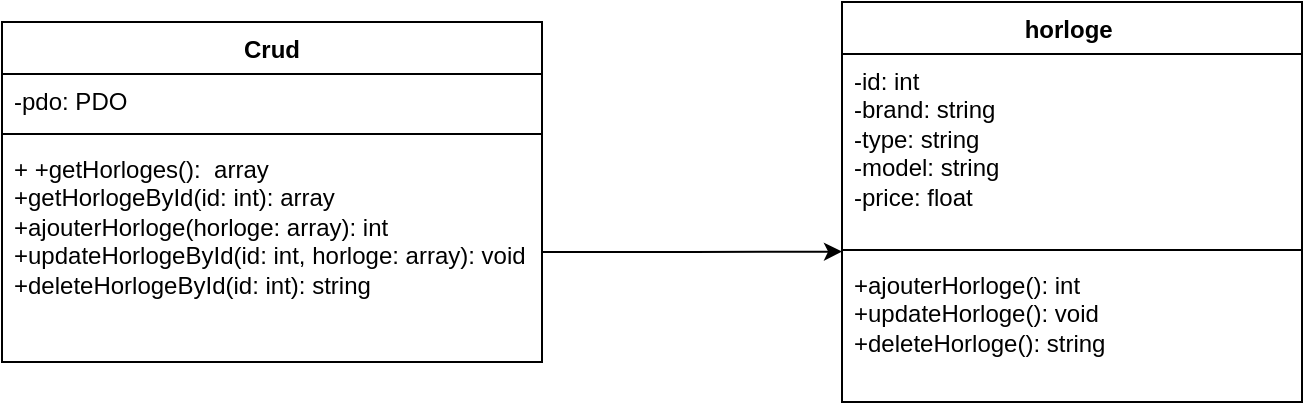 <mxfile version="21.8.2" type="github">
  <diagram name="Page-1" id="W0ZsiuFybiHs-jtQahh1">
    <mxGraphModel dx="1050" dy="566" grid="1" gridSize="10" guides="1" tooltips="1" connect="1" arrows="1" fold="1" page="1" pageScale="1" pageWidth="850" pageHeight="1100" math="0" shadow="0">
      <root>
        <mxCell id="0" />
        <mxCell id="1" parent="0" />
        <mxCell id="kvtm3ter1INU5RgbE3dQ-1" value="  Crud  " style="swimlane;fontStyle=1;align=center;verticalAlign=top;childLayout=stackLayout;horizontal=1;startSize=26;horizontalStack=0;resizeParent=1;resizeParentMax=0;resizeLast=0;collapsible=1;marginBottom=0;whiteSpace=wrap;html=1;" vertex="1" parent="1">
          <mxGeometry x="70" y="300" width="270" height="170" as="geometry" />
        </mxCell>
        <mxCell id="kvtm3ter1INU5RgbE3dQ-2" value="-pdo: PDO  " style="text;strokeColor=none;fillColor=none;align=left;verticalAlign=top;spacingLeft=4;spacingRight=4;overflow=hidden;rotatable=0;points=[[0,0.5],[1,0.5]];portConstraint=eastwest;whiteSpace=wrap;html=1;" vertex="1" parent="kvtm3ter1INU5RgbE3dQ-1">
          <mxGeometry y="26" width="270" height="26" as="geometry" />
        </mxCell>
        <mxCell id="kvtm3ter1INU5RgbE3dQ-3" value="" style="line;strokeWidth=1;fillColor=none;align=left;verticalAlign=middle;spacingTop=-1;spacingLeft=3;spacingRight=3;rotatable=0;labelPosition=right;points=[];portConstraint=eastwest;strokeColor=inherit;" vertex="1" parent="kvtm3ter1INU5RgbE3dQ-1">
          <mxGeometry y="52" width="270" height="8" as="geometry" />
        </mxCell>
        <mxCell id="kvtm3ter1INU5RgbE3dQ-4" value="+&amp;nbsp;+getHorloges():&amp;nbsp; array&amp;nbsp;&lt;br&gt;+getHorlogeById(id: int): array&amp;nbsp;&lt;br&gt;+ajouterHorloge(horloge: array): int&amp;nbsp;&lt;br&gt;+updateHorlogeById(id: int, horloge: array): void&amp;nbsp;&lt;br&gt;+deleteHorlogeById(id: int): string&amp;nbsp;&lt;br&gt;&lt;br&gt;&amp;nbsp;&amp;nbsp;" style="text;strokeColor=none;fillColor=none;align=left;verticalAlign=top;spacingLeft=4;spacingRight=4;overflow=hidden;rotatable=0;points=[[0,0.5],[1,0.5]];portConstraint=eastwest;whiteSpace=wrap;html=1;" vertex="1" parent="kvtm3ter1INU5RgbE3dQ-1">
          <mxGeometry y="60" width="270" height="110" as="geometry" />
        </mxCell>
        <mxCell id="kvtm3ter1INU5RgbE3dQ-8" value="horloge&amp;nbsp;" style="swimlane;fontStyle=1;align=center;verticalAlign=top;childLayout=stackLayout;horizontal=1;startSize=26;horizontalStack=0;resizeParent=1;resizeParentMax=0;resizeLast=0;collapsible=1;marginBottom=0;whiteSpace=wrap;html=1;" vertex="1" parent="1">
          <mxGeometry x="490" y="290" width="230" height="200" as="geometry" />
        </mxCell>
        <mxCell id="kvtm3ter1INU5RgbE3dQ-9" value="-id: int&amp;nbsp; &amp;nbsp; &amp;nbsp;&lt;br&gt;-brand: string&amp;nbsp;&lt;br&gt;-type: string&amp;nbsp;&lt;br&gt;-model: string&amp;nbsp;&lt;br&gt;-price: float&amp;nbsp; &amp;nbsp; &amp;nbsp; &amp;nbsp; &amp;nbsp; &amp;nbsp; &amp;nbsp; &amp;nbsp; &amp;nbsp;&amp;nbsp; &amp;nbsp; &amp;nbsp; &amp;nbsp; &amp;nbsp; &amp;nbsp; &amp;nbsp; &amp;nbsp;&amp;nbsp; &amp;nbsp; &amp;nbsp; &amp;nbsp; &amp;nbsp; &amp;nbsp; &amp;nbsp; &amp;nbsp;&amp;nbsp;&amp;nbsp; &amp;nbsp; &amp;nbsp; &amp;nbsp; &amp;nbsp; &amp;nbsp; &amp;nbsp; &amp;nbsp; &amp;nbsp; &amp;nbsp; &amp;nbsp; &amp;nbsp; &amp;nbsp; &amp;nbsp; &amp;nbsp; &amp;nbsp;&amp;nbsp;" style="text;strokeColor=none;fillColor=none;align=left;verticalAlign=top;spacingLeft=4;spacingRight=4;overflow=hidden;rotatable=0;points=[[0,0.5],[1,0.5]];portConstraint=eastwest;whiteSpace=wrap;html=1;" vertex="1" parent="kvtm3ter1INU5RgbE3dQ-8">
          <mxGeometry y="26" width="230" height="94" as="geometry" />
        </mxCell>
        <mxCell id="kvtm3ter1INU5RgbE3dQ-10" value="" style="line;strokeWidth=1;fillColor=none;align=left;verticalAlign=middle;spacingTop=-1;spacingLeft=3;spacingRight=3;rotatable=0;labelPosition=right;points=[];portConstraint=eastwest;strokeColor=inherit;" vertex="1" parent="kvtm3ter1INU5RgbE3dQ-8">
          <mxGeometry y="120" width="230" height="8" as="geometry" />
        </mxCell>
        <mxCell id="kvtm3ter1INU5RgbE3dQ-11" value="+ajouterHorloge(): int&amp;nbsp; &amp;nbsp; &lt;br&gt;+updateHorloge(): void&amp;nbsp;&lt;br&gt;+deleteHorloge(): string&lt;span style=&quot;background-color: initial;&quot;&gt;&amp;nbsp;&lt;/span&gt;&amp;nbsp; &amp;nbsp; &amp;nbsp; &amp;nbsp;&amp;nbsp;" style="text;strokeColor=none;fillColor=none;align=left;verticalAlign=top;spacingLeft=4;spacingRight=4;overflow=hidden;rotatable=0;points=[[0,0.5],[1,0.5]];portConstraint=eastwest;whiteSpace=wrap;html=1;" vertex="1" parent="kvtm3ter1INU5RgbE3dQ-8">
          <mxGeometry y="128" width="230" height="72" as="geometry" />
        </mxCell>
        <mxCell id="kvtm3ter1INU5RgbE3dQ-13" style="edgeStyle=orthogonalEdgeStyle;rounded=0;orthogonalLoop=1;jettySize=auto;html=1;entryX=0;entryY=0.6;entryDx=0;entryDy=0;entryPerimeter=0;" edge="1" parent="1" source="kvtm3ter1INU5RgbE3dQ-4" target="kvtm3ter1INU5RgbE3dQ-10">
          <mxGeometry relative="1" as="geometry">
            <mxPoint x="480" y="415" as="targetPoint" />
          </mxGeometry>
        </mxCell>
      </root>
    </mxGraphModel>
  </diagram>
</mxfile>
